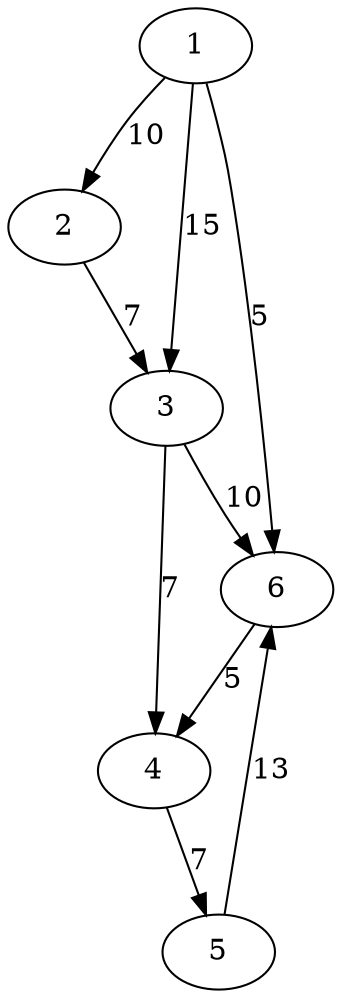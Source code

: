 digraph g {
1 -> 2 [label="10"];
1 -> 3 [label="15"];
1 -> 6 [label="5"];
2 -> 3 [label="7"];
3 -> 4 [label="7"];
3 -> 6 [label="10"];
4 -> 5 [label="7"];
6 -> 4 [label="5"];
5 -> 6 [label="13"];
}